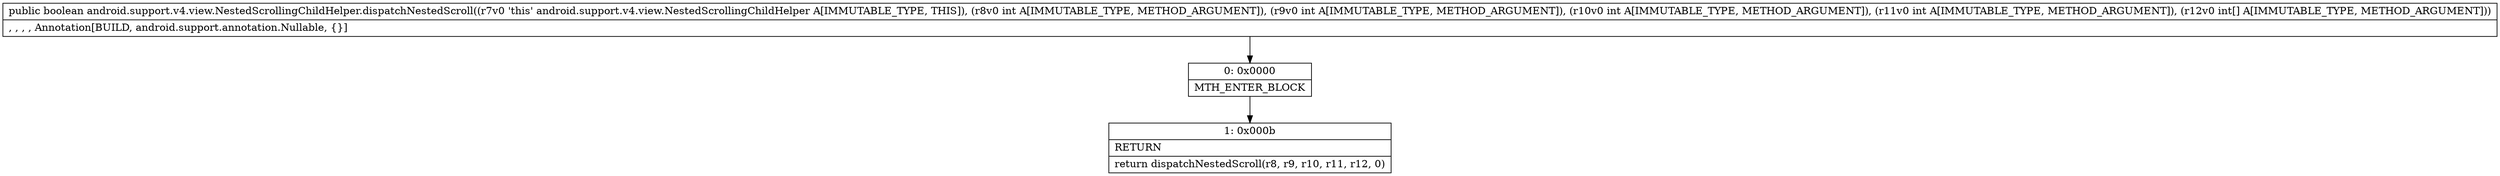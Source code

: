 digraph "CFG forandroid.support.v4.view.NestedScrollingChildHelper.dispatchNestedScroll(IIII[I)Z" {
Node_0 [shape=record,label="{0\:\ 0x0000|MTH_ENTER_BLOCK\l}"];
Node_1 [shape=record,label="{1\:\ 0x000b|RETURN\l|return dispatchNestedScroll(r8, r9, r10, r11, r12, 0)\l}"];
MethodNode[shape=record,label="{public boolean android.support.v4.view.NestedScrollingChildHelper.dispatchNestedScroll((r7v0 'this' android.support.v4.view.NestedScrollingChildHelper A[IMMUTABLE_TYPE, THIS]), (r8v0 int A[IMMUTABLE_TYPE, METHOD_ARGUMENT]), (r9v0 int A[IMMUTABLE_TYPE, METHOD_ARGUMENT]), (r10v0 int A[IMMUTABLE_TYPE, METHOD_ARGUMENT]), (r11v0 int A[IMMUTABLE_TYPE, METHOD_ARGUMENT]), (r12v0 int[] A[IMMUTABLE_TYPE, METHOD_ARGUMENT]))  | , , , , Annotation[BUILD, android.support.annotation.Nullable, \{\}]\l}"];
MethodNode -> Node_0;
Node_0 -> Node_1;
}

